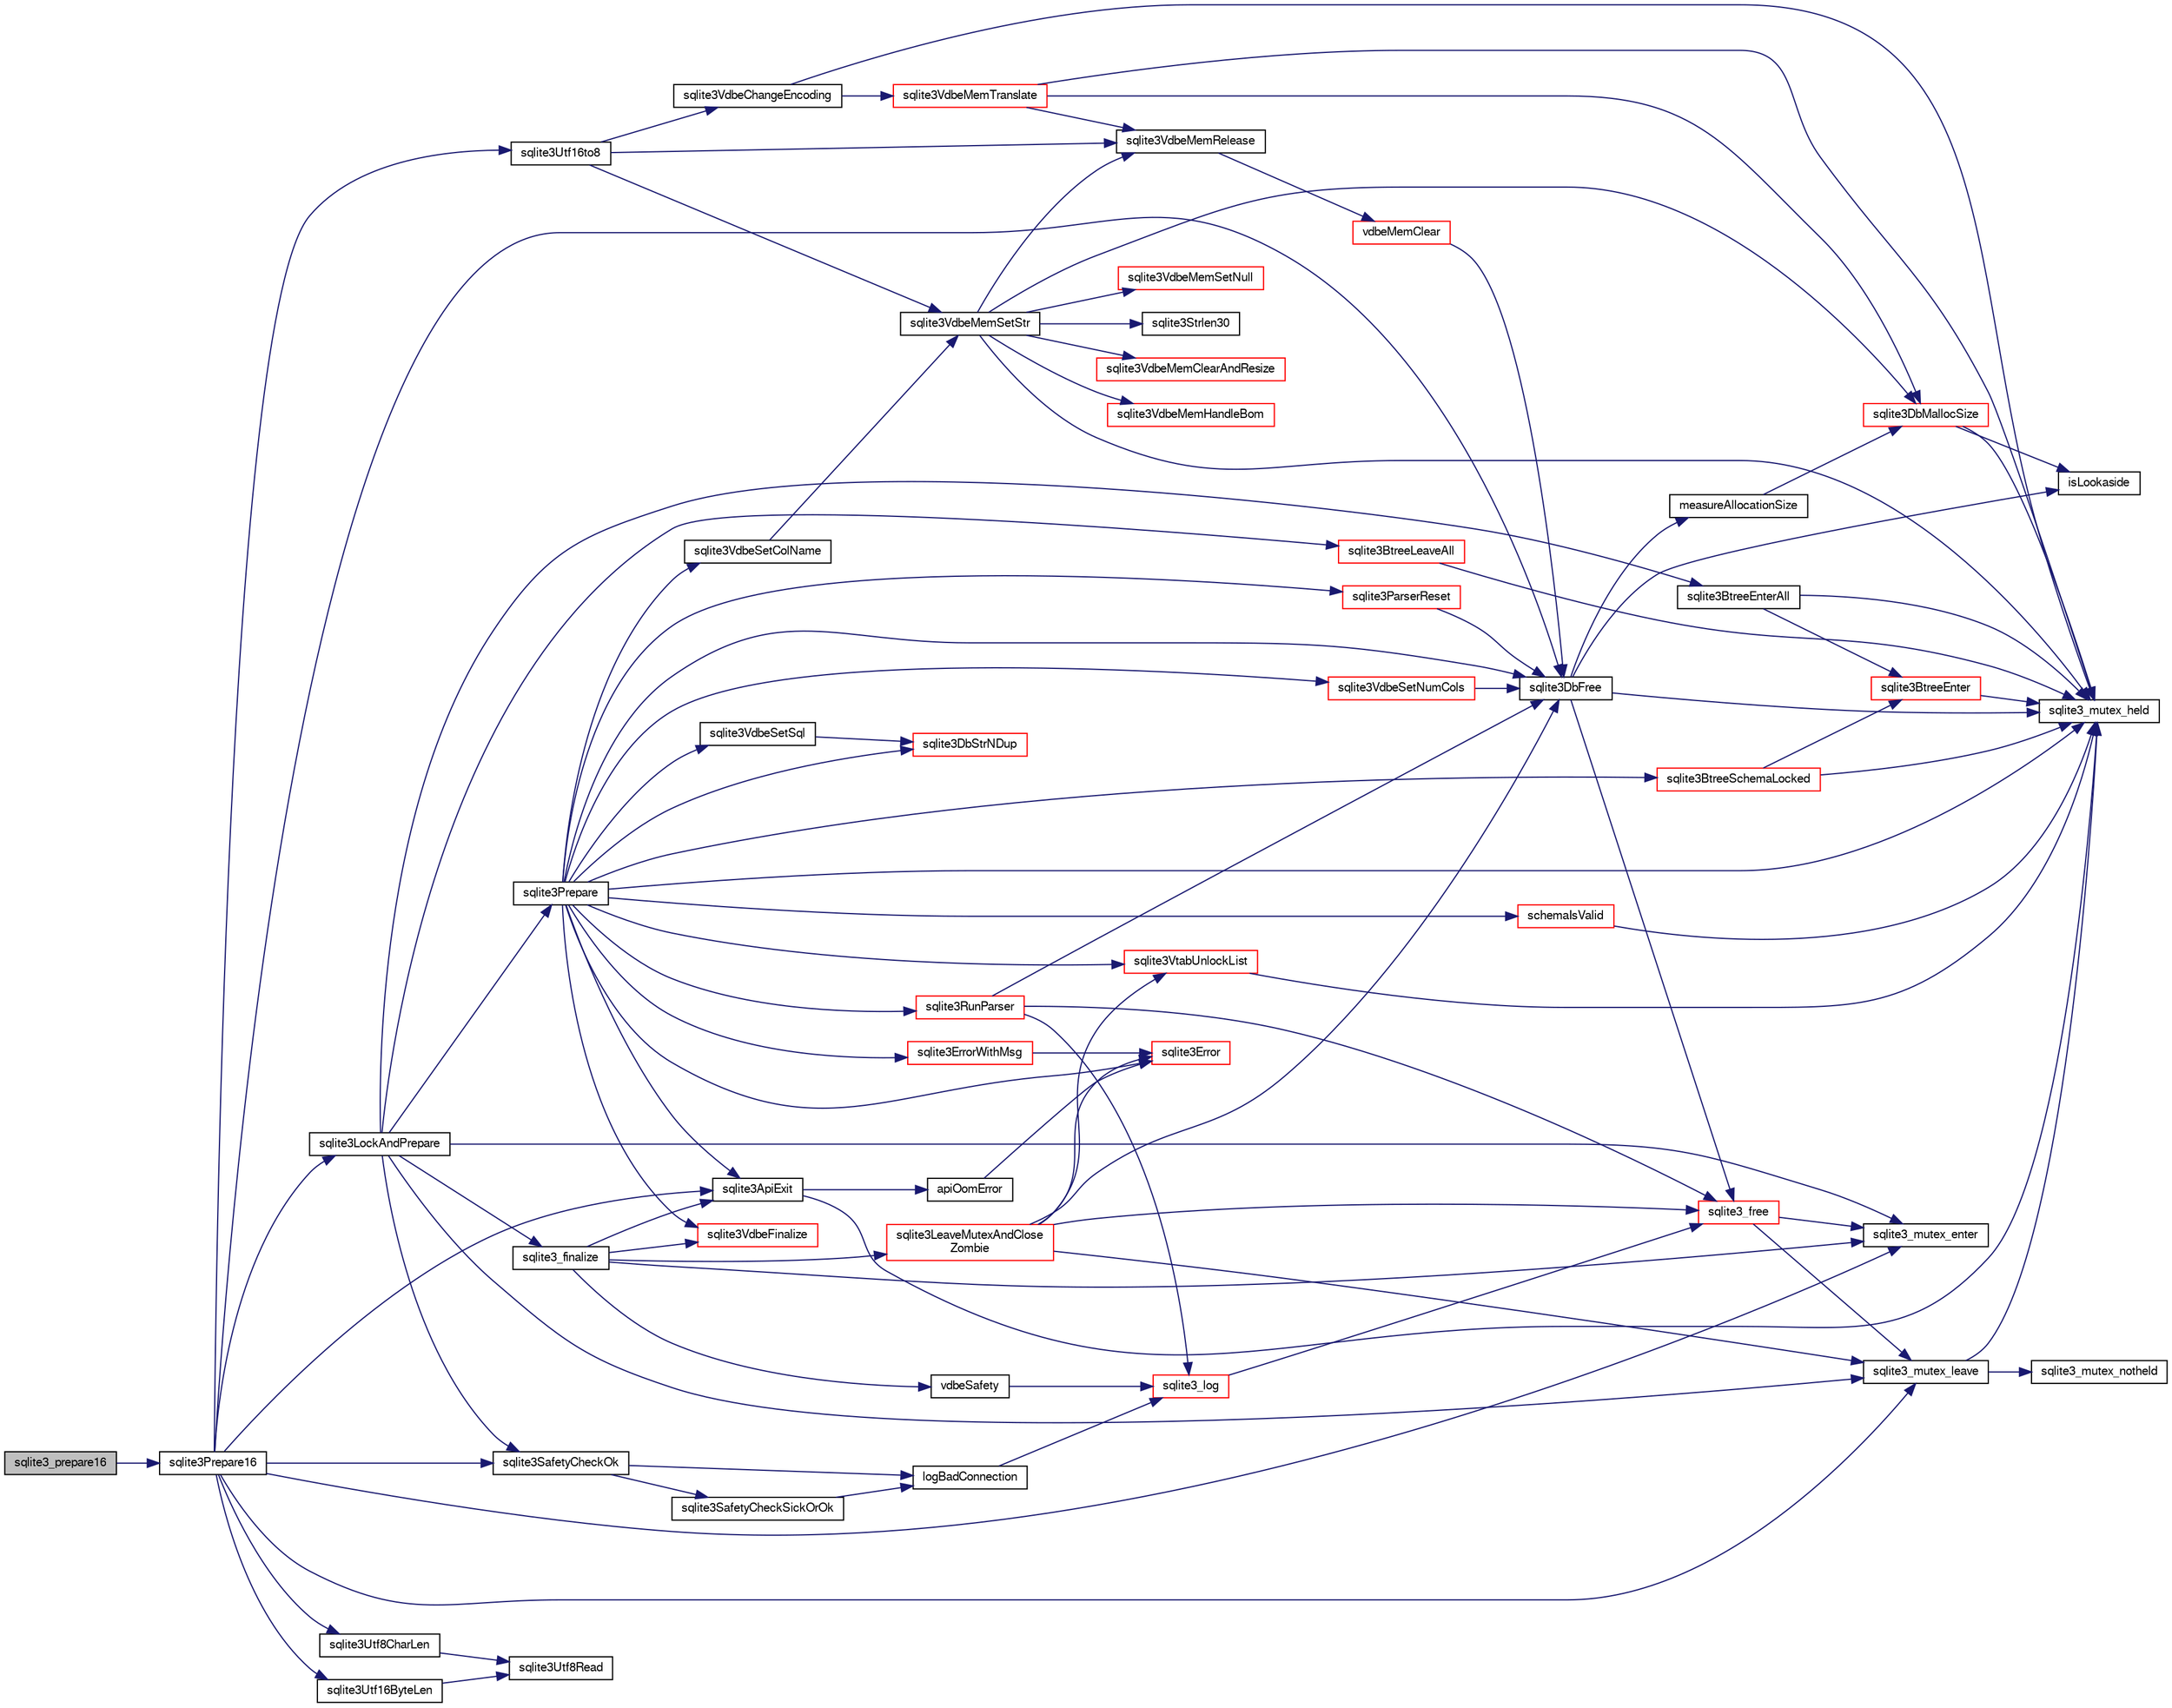 digraph "sqlite3_prepare16"
{
  edge [fontname="FreeSans",fontsize="10",labelfontname="FreeSans",labelfontsize="10"];
  node [fontname="FreeSans",fontsize="10",shape=record];
  rankdir="LR";
  Node357972 [label="sqlite3_prepare16",height=0.2,width=0.4,color="black", fillcolor="grey75", style="filled", fontcolor="black"];
  Node357972 -> Node357973 [color="midnightblue",fontsize="10",style="solid",fontname="FreeSans"];
  Node357973 [label="sqlite3Prepare16",height=0.2,width=0.4,color="black", fillcolor="white", style="filled",URL="$sqlite3_8c.html#a5842e6724b91885125f83c438da1f15b"];
  Node357973 -> Node357974 [color="midnightblue",fontsize="10",style="solid",fontname="FreeSans"];
  Node357974 [label="sqlite3SafetyCheckOk",height=0.2,width=0.4,color="black", fillcolor="white", style="filled",URL="$sqlite3_8c.html#ab15308423296d719d75dca4c0ef182a7"];
  Node357974 -> Node357975 [color="midnightblue",fontsize="10",style="solid",fontname="FreeSans"];
  Node357975 [label="logBadConnection",height=0.2,width=0.4,color="black", fillcolor="white", style="filled",URL="$sqlite3_8c.html#a8aa249fac852b22bb1227e2bc2921f11"];
  Node357975 -> Node357976 [color="midnightblue",fontsize="10",style="solid",fontname="FreeSans"];
  Node357976 [label="sqlite3_log",height=0.2,width=0.4,color="red", fillcolor="white", style="filled",URL="$sqlite3_8c.html#a298c9699bf9c143662c6b1fec4b2dc3b"];
  Node357976 -> Node357991 [color="midnightblue",fontsize="10",style="solid",fontname="FreeSans"];
  Node357991 [label="sqlite3_free",height=0.2,width=0.4,color="red", fillcolor="white", style="filled",URL="$sqlite3_8c.html#a6552349e36a8a691af5487999ab09519"];
  Node357991 -> Node357992 [color="midnightblue",fontsize="10",style="solid",fontname="FreeSans"];
  Node357992 [label="sqlite3_mutex_enter",height=0.2,width=0.4,color="black", fillcolor="white", style="filled",URL="$sqlite3_8c.html#a1c12cde690bd89f104de5cbad12a6bf5"];
  Node357991 -> Node357994 [color="midnightblue",fontsize="10",style="solid",fontname="FreeSans"];
  Node357994 [label="sqlite3_mutex_leave",height=0.2,width=0.4,color="black", fillcolor="white", style="filled",URL="$sqlite3_8c.html#a5838d235601dbd3c1fa993555c6bcc93"];
  Node357994 -> Node357986 [color="midnightblue",fontsize="10",style="solid",fontname="FreeSans"];
  Node357986 [label="sqlite3_mutex_held",height=0.2,width=0.4,color="black", fillcolor="white", style="filled",URL="$sqlite3_8c.html#acf77da68932b6bc163c5e68547ecc3e7"];
  Node357994 -> Node357995 [color="midnightblue",fontsize="10",style="solid",fontname="FreeSans"];
  Node357995 [label="sqlite3_mutex_notheld",height=0.2,width=0.4,color="black", fillcolor="white", style="filled",URL="$sqlite3_8c.html#a83967c837c1c000d3b5adcfaa688f5dc"];
  Node357974 -> Node358258 [color="midnightblue",fontsize="10",style="solid",fontname="FreeSans"];
  Node358258 [label="sqlite3SafetyCheckSickOrOk",height=0.2,width=0.4,color="black", fillcolor="white", style="filled",URL="$sqlite3_8c.html#ac1fff729aec147d9825a4930042a626b"];
  Node358258 -> Node357975 [color="midnightblue",fontsize="10",style="solid",fontname="FreeSans"];
  Node357973 -> Node357992 [color="midnightblue",fontsize="10",style="solid",fontname="FreeSans"];
  Node357973 -> Node358259 [color="midnightblue",fontsize="10",style="solid",fontname="FreeSans"];
  Node358259 [label="sqlite3Utf16to8",height=0.2,width=0.4,color="black", fillcolor="white", style="filled",URL="$sqlite3_8c.html#a2c2d4b96de83192463964b77bdc524ae"];
  Node358259 -> Node358094 [color="midnightblue",fontsize="10",style="solid",fontname="FreeSans"];
  Node358094 [label="sqlite3VdbeMemSetStr",height=0.2,width=0.4,color="black", fillcolor="white", style="filled",URL="$sqlite3_8c.html#a9697bec7c3b512483638ea3646191d7d"];
  Node358094 -> Node357986 [color="midnightblue",fontsize="10",style="solid",fontname="FreeSans"];
  Node358094 -> Node358073 [color="midnightblue",fontsize="10",style="solid",fontname="FreeSans"];
  Node358073 [label="sqlite3VdbeMemSetNull",height=0.2,width=0.4,color="red", fillcolor="white", style="filled",URL="$sqlite3_8c.html#ae01092c23aebaf8a3ebdf3954609b410"];
  Node358094 -> Node358061 [color="midnightblue",fontsize="10",style="solid",fontname="FreeSans"];
  Node358061 [label="sqlite3Strlen30",height=0.2,width=0.4,color="black", fillcolor="white", style="filled",URL="$sqlite3_8c.html#a3dcd80ba41f1a308193dee74857b62a7"];
  Node358094 -> Node358085 [color="midnightblue",fontsize="10",style="solid",fontname="FreeSans"];
  Node358085 [label="sqlite3VdbeMemClearAndResize",height=0.2,width=0.4,color="red", fillcolor="white", style="filled",URL="$sqlite3_8c.html#add082be4aa46084ecdf023cfac898231"];
  Node358094 -> Node358080 [color="midnightblue",fontsize="10",style="solid",fontname="FreeSans"];
  Node358080 [label="sqlite3VdbeMemRelease",height=0.2,width=0.4,color="black", fillcolor="white", style="filled",URL="$sqlite3_8c.html#a90606361dbeba88159fd6ff03fcc10cc"];
  Node358080 -> Node358081 [color="midnightblue",fontsize="10",style="solid",fontname="FreeSans"];
  Node358081 [label="vdbeMemClear",height=0.2,width=0.4,color="red", fillcolor="white", style="filled",URL="$sqlite3_8c.html#a489eef6e55ad0dadf67578726b935d12"];
  Node358081 -> Node357985 [color="midnightblue",fontsize="10",style="solid",fontname="FreeSans"];
  Node357985 [label="sqlite3DbFree",height=0.2,width=0.4,color="black", fillcolor="white", style="filled",URL="$sqlite3_8c.html#ac70ab821a6607b4a1b909582dc37a069"];
  Node357985 -> Node357986 [color="midnightblue",fontsize="10",style="solid",fontname="FreeSans"];
  Node357985 -> Node357987 [color="midnightblue",fontsize="10",style="solid",fontname="FreeSans"];
  Node357987 [label="measureAllocationSize",height=0.2,width=0.4,color="black", fillcolor="white", style="filled",URL="$sqlite3_8c.html#a45731e644a22fdb756e2b6337224217a"];
  Node357987 -> Node357988 [color="midnightblue",fontsize="10",style="solid",fontname="FreeSans"];
  Node357988 [label="sqlite3DbMallocSize",height=0.2,width=0.4,color="red", fillcolor="white", style="filled",URL="$sqlite3_8c.html#aa397e5a8a03495203a0767abf0a71f86"];
  Node357988 -> Node357986 [color="midnightblue",fontsize="10",style="solid",fontname="FreeSans"];
  Node357988 -> Node357990 [color="midnightblue",fontsize="10",style="solid",fontname="FreeSans"];
  Node357990 [label="isLookaside",height=0.2,width=0.4,color="black", fillcolor="white", style="filled",URL="$sqlite3_8c.html#a770fa05ff9717b75e16f4d968a77b897"];
  Node357985 -> Node357990 [color="midnightblue",fontsize="10",style="solid",fontname="FreeSans"];
  Node357985 -> Node357991 [color="midnightblue",fontsize="10",style="solid",fontname="FreeSans"];
  Node358094 -> Node357988 [color="midnightblue",fontsize="10",style="solid",fontname="FreeSans"];
  Node358094 -> Node358095 [color="midnightblue",fontsize="10",style="solid",fontname="FreeSans"];
  Node358095 [label="sqlite3VdbeMemHandleBom",height=0.2,width=0.4,color="red", fillcolor="white", style="filled",URL="$sqlite3_8c.html#a8ac47607e6893715d335a0f6f4b58e3e"];
  Node358259 -> Node358077 [color="midnightblue",fontsize="10",style="solid",fontname="FreeSans"];
  Node358077 [label="sqlite3VdbeChangeEncoding",height=0.2,width=0.4,color="black", fillcolor="white", style="filled",URL="$sqlite3_8c.html#aa7cf8e488bf8cf9ec18528f52a40de31"];
  Node358077 -> Node357986 [color="midnightblue",fontsize="10",style="solid",fontname="FreeSans"];
  Node358077 -> Node358078 [color="midnightblue",fontsize="10",style="solid",fontname="FreeSans"];
  Node358078 [label="sqlite3VdbeMemTranslate",height=0.2,width=0.4,color="red", fillcolor="white", style="filled",URL="$sqlite3_8c.html#adc5f07459f00d96ec7591be255d029f5"];
  Node358078 -> Node357986 [color="midnightblue",fontsize="10",style="solid",fontname="FreeSans"];
  Node358078 -> Node358080 [color="midnightblue",fontsize="10",style="solid",fontname="FreeSans"];
  Node358078 -> Node357988 [color="midnightblue",fontsize="10",style="solid",fontname="FreeSans"];
  Node358259 -> Node358080 [color="midnightblue",fontsize="10",style="solid",fontname="FreeSans"];
  Node357973 -> Node358260 [color="midnightblue",fontsize="10",style="solid",fontname="FreeSans"];
  Node358260 [label="sqlite3LockAndPrepare",height=0.2,width=0.4,color="black", fillcolor="white", style="filled",URL="$sqlite3_8c.html#a5db1ec5589aa2b02c6d979211a8789bd"];
  Node358260 -> Node357974 [color="midnightblue",fontsize="10",style="solid",fontname="FreeSans"];
  Node358260 -> Node357992 [color="midnightblue",fontsize="10",style="solid",fontname="FreeSans"];
  Node358260 -> Node358261 [color="midnightblue",fontsize="10",style="solid",fontname="FreeSans"];
  Node358261 [label="sqlite3BtreeEnterAll",height=0.2,width=0.4,color="black", fillcolor="white", style="filled",URL="$sqlite3_8c.html#a7e8c5e623a61d322d3622c3e6202d735"];
  Node358261 -> Node357986 [color="midnightblue",fontsize="10",style="solid",fontname="FreeSans"];
  Node358261 -> Node358262 [color="midnightblue",fontsize="10",style="solid",fontname="FreeSans"];
  Node358262 [label="sqlite3BtreeEnter",height=0.2,width=0.4,color="red", fillcolor="white", style="filled",URL="$sqlite3_8c.html#afa05d700ca373993fe6b0525b867feff"];
  Node358262 -> Node357986 [color="midnightblue",fontsize="10",style="solid",fontname="FreeSans"];
  Node358260 -> Node358267 [color="midnightblue",fontsize="10",style="solid",fontname="FreeSans"];
  Node358267 [label="sqlite3Prepare",height=0.2,width=0.4,color="black", fillcolor="white", style="filled",URL="$sqlite3_8c.html#acb25890858d0bf4b12eb7aae569f0c7b"];
  Node358267 -> Node357986 [color="midnightblue",fontsize="10",style="solid",fontname="FreeSans"];
  Node358267 -> Node358268 [color="midnightblue",fontsize="10",style="solid",fontname="FreeSans"];
  Node358268 [label="sqlite3BtreeSchemaLocked",height=0.2,width=0.4,color="red", fillcolor="white", style="filled",URL="$sqlite3_8c.html#a46e6aacc6b039bae84b1d1a86ce9000c"];
  Node358268 -> Node357986 [color="midnightblue",fontsize="10",style="solid",fontname="FreeSans"];
  Node358268 -> Node358262 [color="midnightblue",fontsize="10",style="solid",fontname="FreeSans"];
  Node358267 -> Node358271 [color="midnightblue",fontsize="10",style="solid",fontname="FreeSans"];
  Node358271 [label="sqlite3ErrorWithMsg",height=0.2,width=0.4,color="red", fillcolor="white", style="filled",URL="$sqlite3_8c.html#a11feb4cd8e77d59df266587cfe1b2641"];
  Node358271 -> Node358192 [color="midnightblue",fontsize="10",style="solid",fontname="FreeSans"];
  Node358192 [label="sqlite3Error",height=0.2,width=0.4,color="red", fillcolor="white", style="filled",URL="$sqlite3_8c.html#a4ba5e8be78db50d5538dcaa45bcf74d3"];
  Node358267 -> Node358274 [color="midnightblue",fontsize="10",style="solid",fontname="FreeSans"];
  Node358274 [label="sqlite3VtabUnlockList",height=0.2,width=0.4,color="red", fillcolor="white", style="filled",URL="$sqlite3_8c.html#a266b6e5487ec403a27fc6c6f852ff249"];
  Node358274 -> Node357986 [color="midnightblue",fontsize="10",style="solid",fontname="FreeSans"];
  Node358267 -> Node358190 [color="midnightblue",fontsize="10",style="solid",fontname="FreeSans"];
  Node358190 [label="sqlite3ApiExit",height=0.2,width=0.4,color="black", fillcolor="white", style="filled",URL="$sqlite3_8c.html#ae5a967ec6172298db98b6090bbd1dd9b"];
  Node358190 -> Node357986 [color="midnightblue",fontsize="10",style="solid",fontname="FreeSans"];
  Node358190 -> Node358191 [color="midnightblue",fontsize="10",style="solid",fontname="FreeSans"];
  Node358191 [label="apiOomError",height=0.2,width=0.4,color="black", fillcolor="white", style="filled",URL="$sqlite3_8c.html#a55c294da0c468873c7f7ea59378b8b9c"];
  Node358191 -> Node358192 [color="midnightblue",fontsize="10",style="solid",fontname="FreeSans"];
  Node358267 -> Node358243 [color="midnightblue",fontsize="10",style="solid",fontname="FreeSans"];
  Node358243 [label="sqlite3DbStrNDup",height=0.2,width=0.4,color="red", fillcolor="white", style="filled",URL="$sqlite3_8c.html#a48e8c757f70cba60fe83ce00ad8de713"];
  Node358267 -> Node358277 [color="midnightblue",fontsize="10",style="solid",fontname="FreeSans"];
  Node358277 [label="sqlite3RunParser",height=0.2,width=0.4,color="red", fillcolor="white", style="filled",URL="$sqlite3_8c.html#a174f16a9adcc64bf971bae4a5ffa3488"];
  Node358277 -> Node357985 [color="midnightblue",fontsize="10",style="solid",fontname="FreeSans"];
  Node358277 -> Node357991 [color="midnightblue",fontsize="10",style="solid",fontname="FreeSans"];
  Node358277 -> Node357976 [color="midnightblue",fontsize="10",style="solid",fontname="FreeSans"];
  Node358267 -> Node357985 [color="midnightblue",fontsize="10",style="solid",fontname="FreeSans"];
  Node358267 -> Node358924 [color="midnightblue",fontsize="10",style="solid",fontname="FreeSans"];
  Node358924 [label="schemaIsValid",height=0.2,width=0.4,color="red", fillcolor="white", style="filled",URL="$sqlite3_8c.html#a7c466fe28e7ca6f46b8bf72c46d9738d"];
  Node358924 -> Node357986 [color="midnightblue",fontsize="10",style="solid",fontname="FreeSans"];
  Node358267 -> Node358925 [color="midnightblue",fontsize="10",style="solid",fontname="FreeSans"];
  Node358925 [label="sqlite3VdbeSetNumCols",height=0.2,width=0.4,color="red", fillcolor="white", style="filled",URL="$sqlite3_8c.html#a3d1d64e925572ff37fec8682e1224ff1"];
  Node358925 -> Node357985 [color="midnightblue",fontsize="10",style="solid",fontname="FreeSans"];
  Node358267 -> Node358926 [color="midnightblue",fontsize="10",style="solid",fontname="FreeSans"];
  Node358926 [label="sqlite3VdbeSetColName",height=0.2,width=0.4,color="black", fillcolor="white", style="filled",URL="$sqlite3_8c.html#a05534e7d71a734a43c35ae061ef45e6e"];
  Node358926 -> Node358094 [color="midnightblue",fontsize="10",style="solid",fontname="FreeSans"];
  Node358267 -> Node358927 [color="midnightblue",fontsize="10",style="solid",fontname="FreeSans"];
  Node358927 [label="sqlite3VdbeSetSql",height=0.2,width=0.4,color="black", fillcolor="white", style="filled",URL="$sqlite3_8c.html#a165ef3ad67f05e5e3fa7c712f3c4ba41"];
  Node358927 -> Node358243 [color="midnightblue",fontsize="10",style="solid",fontname="FreeSans"];
  Node358267 -> Node358813 [color="midnightblue",fontsize="10",style="solid",fontname="FreeSans"];
  Node358813 [label="sqlite3VdbeFinalize",height=0.2,width=0.4,color="red", fillcolor="white", style="filled",URL="$sqlite3_8c.html#af81e0c8d03b71610d3a826469f67bbd4"];
  Node358267 -> Node358192 [color="midnightblue",fontsize="10",style="solid",fontname="FreeSans"];
  Node358267 -> Node358928 [color="midnightblue",fontsize="10",style="solid",fontname="FreeSans"];
  Node358928 [label="sqlite3ParserReset",height=0.2,width=0.4,color="red", fillcolor="white", style="filled",URL="$sqlite3_8c.html#ae5c69f1aa716b5dc4b54dbf6642c1071"];
  Node358928 -> Node357985 [color="midnightblue",fontsize="10",style="solid",fontname="FreeSans"];
  Node358260 -> Node358825 [color="midnightblue",fontsize="10",style="solid",fontname="FreeSans"];
  Node358825 [label="sqlite3_finalize",height=0.2,width=0.4,color="black", fillcolor="white", style="filled",URL="$sqlite3_8c.html#a801195c0f771d40bb4be1e40f3b88945"];
  Node358825 -> Node358306 [color="midnightblue",fontsize="10",style="solid",fontname="FreeSans"];
  Node358306 [label="vdbeSafety",height=0.2,width=0.4,color="black", fillcolor="white", style="filled",URL="$sqlite3_8c.html#ad376f1aa66b2801fa8fb2fb134f370fd"];
  Node358306 -> Node357976 [color="midnightblue",fontsize="10",style="solid",fontname="FreeSans"];
  Node358825 -> Node357992 [color="midnightblue",fontsize="10",style="solid",fontname="FreeSans"];
  Node358825 -> Node358813 [color="midnightblue",fontsize="10",style="solid",fontname="FreeSans"];
  Node358825 -> Node358190 [color="midnightblue",fontsize="10",style="solid",fontname="FreeSans"];
  Node358825 -> Node358826 [color="midnightblue",fontsize="10",style="solid",fontname="FreeSans"];
  Node358826 [label="sqlite3LeaveMutexAndClose\lZombie",height=0.2,width=0.4,color="red", fillcolor="white", style="filled",URL="$sqlite3_8c.html#afe3a37c29dcb0fe9fc15fe07a3976f59"];
  Node358826 -> Node357994 [color="midnightblue",fontsize="10",style="solid",fontname="FreeSans"];
  Node358826 -> Node358274 [color="midnightblue",fontsize="10",style="solid",fontname="FreeSans"];
  Node358826 -> Node357985 [color="midnightblue",fontsize="10",style="solid",fontname="FreeSans"];
  Node358826 -> Node358192 [color="midnightblue",fontsize="10",style="solid",fontname="FreeSans"];
  Node358826 -> Node357991 [color="midnightblue",fontsize="10",style="solid",fontname="FreeSans"];
  Node358260 -> Node358529 [color="midnightblue",fontsize="10",style="solid",fontname="FreeSans"];
  Node358529 [label="sqlite3BtreeLeaveAll",height=0.2,width=0.4,color="red", fillcolor="white", style="filled",URL="$sqlite3_8c.html#a282e5f429eee8e0aebc7d18068ebccd2"];
  Node358529 -> Node357986 [color="midnightblue",fontsize="10",style="solid",fontname="FreeSans"];
  Node358260 -> Node357994 [color="midnightblue",fontsize="10",style="solid",fontname="FreeSans"];
  Node357973 -> Node358929 [color="midnightblue",fontsize="10",style="solid",fontname="FreeSans"];
  Node358929 [label="sqlite3Utf8CharLen",height=0.2,width=0.4,color="black", fillcolor="white", style="filled",URL="$sqlite3_8c.html#a066ef98fa63764bd64b8da19566270f8"];
  Node358929 -> Node358134 [color="midnightblue",fontsize="10",style="solid",fontname="FreeSans"];
  Node358134 [label="sqlite3Utf8Read",height=0.2,width=0.4,color="black", fillcolor="white", style="filled",URL="$sqlite3_8c.html#ae25f70650fcf02236868220f5ebd2d79"];
  Node357973 -> Node358930 [color="midnightblue",fontsize="10",style="solid",fontname="FreeSans"];
  Node358930 [label="sqlite3Utf16ByteLen",height=0.2,width=0.4,color="black", fillcolor="white", style="filled",URL="$sqlite3_8c.html#a03361e986e6fc07dd0e5ae76e5f1bb5c"];
  Node358930 -> Node358134 [color="midnightblue",fontsize="10",style="solid",fontname="FreeSans"];
  Node357973 -> Node357985 [color="midnightblue",fontsize="10",style="solid",fontname="FreeSans"];
  Node357973 -> Node358190 [color="midnightblue",fontsize="10",style="solid",fontname="FreeSans"];
  Node357973 -> Node357994 [color="midnightblue",fontsize="10",style="solid",fontname="FreeSans"];
}
